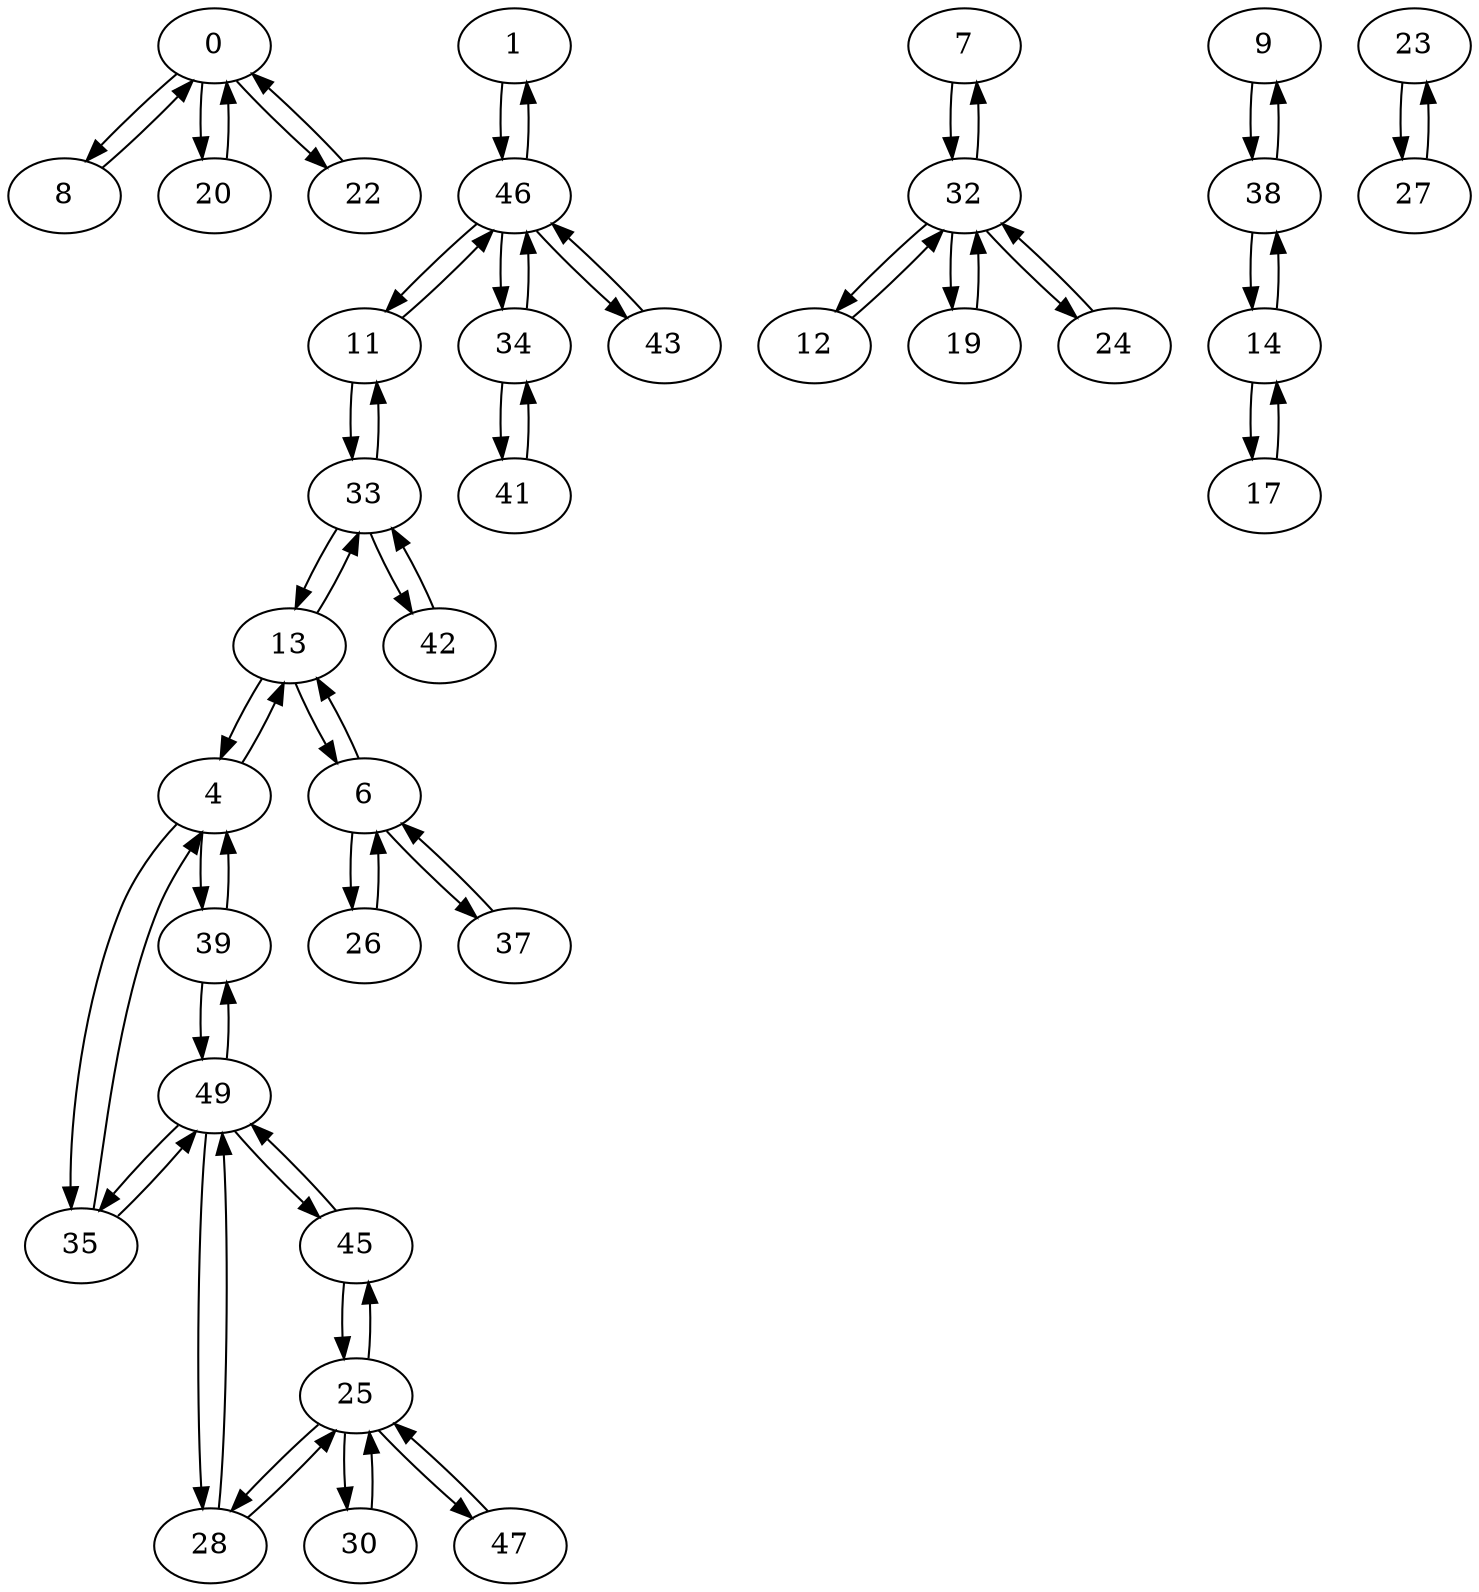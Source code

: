 digraph G {
  0 -> 8;
  0 -> 20;
  0 -> 22;
  1 -> 46;
  4 -> 13;
  4 -> 35;
  4 -> 39;
  6 -> 13;
  6 -> 26;
  6 -> 37;
  7 -> 32;
  8 -> 0;
  9 -> 38;
  11 -> 33;
  11 -> 46;
  12 -> 32;
  13 -> 4;
  13 -> 6;
  13 -> 33;
  14 -> 17;
  14 -> 38;
  17 -> 14;
  19 -> 32;
  20 -> 0;
  22 -> 0;
  23 -> 27;
  24 -> 32;
  25 -> 28;
  25 -> 30;
  25 -> 45;
  25 -> 47;
  26 -> 6;
  27 -> 23;
  28 -> 25;
  28 -> 49;
  30 -> 25;
  32 -> 7;
  32 -> 12;
  32 -> 19;
  32 -> 24;
  33 -> 11;
  33 -> 13;
  33 -> 42;
  34 -> 41;
  34 -> 46;
  35 -> 4;
  35 -> 49;
  37 -> 6;
  38 -> 9;
  38 -> 14;
  39 -> 4;
  39 -> 49;
  41 -> 34;
  42 -> 33;
  43 -> 46;
  45 -> 25;
  45 -> 49;
  46 -> 1;
  46 -> 11;
  46 -> 34;
  46 -> 43;
  47 -> 25;
  49 -> 28;
  49 -> 35;
  49 -> 39;
  49 -> 45;
}